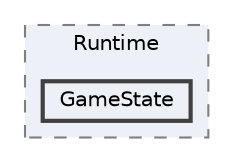 digraph "C:/Users/むずでょ/Documents/Unity Projects/RMU-1-00-00-Research/Assets/RPGMaker/Codebase/Runtime/GameState"
{
 // LATEX_PDF_SIZE
  bgcolor="transparent";
  edge [fontname=Helvetica,fontsize=10,labelfontname=Helvetica,labelfontsize=10];
  node [fontname=Helvetica,fontsize=10,shape=box,height=0.2,width=0.4];
  compound=true
  subgraph clusterdir_f75b6d0a85c69be80d5afad8cb782400 {
    graph [ bgcolor="#edf0f7", pencolor="grey50", label="Runtime", fontname=Helvetica,fontsize=10 style="filled,dashed", URL="dir_f75b6d0a85c69be80d5afad8cb782400.html",tooltip=""]
  dir_ea9c41da3697e154f57eda7c0b1a2707 [label="GameState", fillcolor="#edf0f7", color="grey25", style="filled,bold", URL="dir_ea9c41da3697e154f57eda7c0b1a2707.html",tooltip=""];
  }
}

